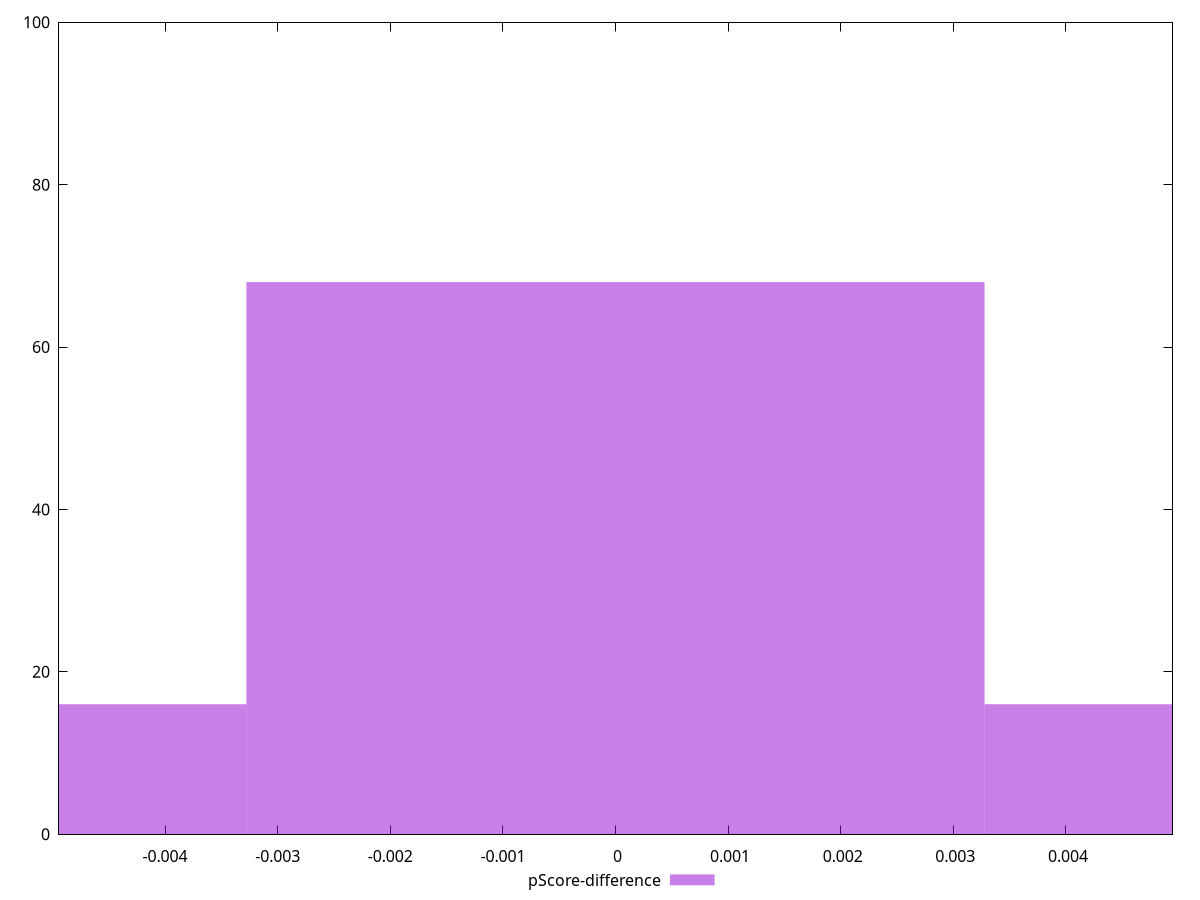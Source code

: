 reset

$pScoreDifference <<EOF
0 68
-0.006554817830123203 16
0.006554817830123203 16
EOF

set key outside below
set boxwidth 0.006554817830123203
set xrange [-0.0049421103081294104:0.004946656054490517]
set yrange [0:100]
set trange [0:100]
set style fill transparent solid 0.5 noborder
set terminal svg size 640, 490 enhanced background rgb 'white'
set output "report_00025_2021-02-22T21:38:55.199Z/speed-index/samples/pages+cached/pScore-difference/histogram.svg"

plot $pScoreDifference title "pScore-difference" with boxes

reset
